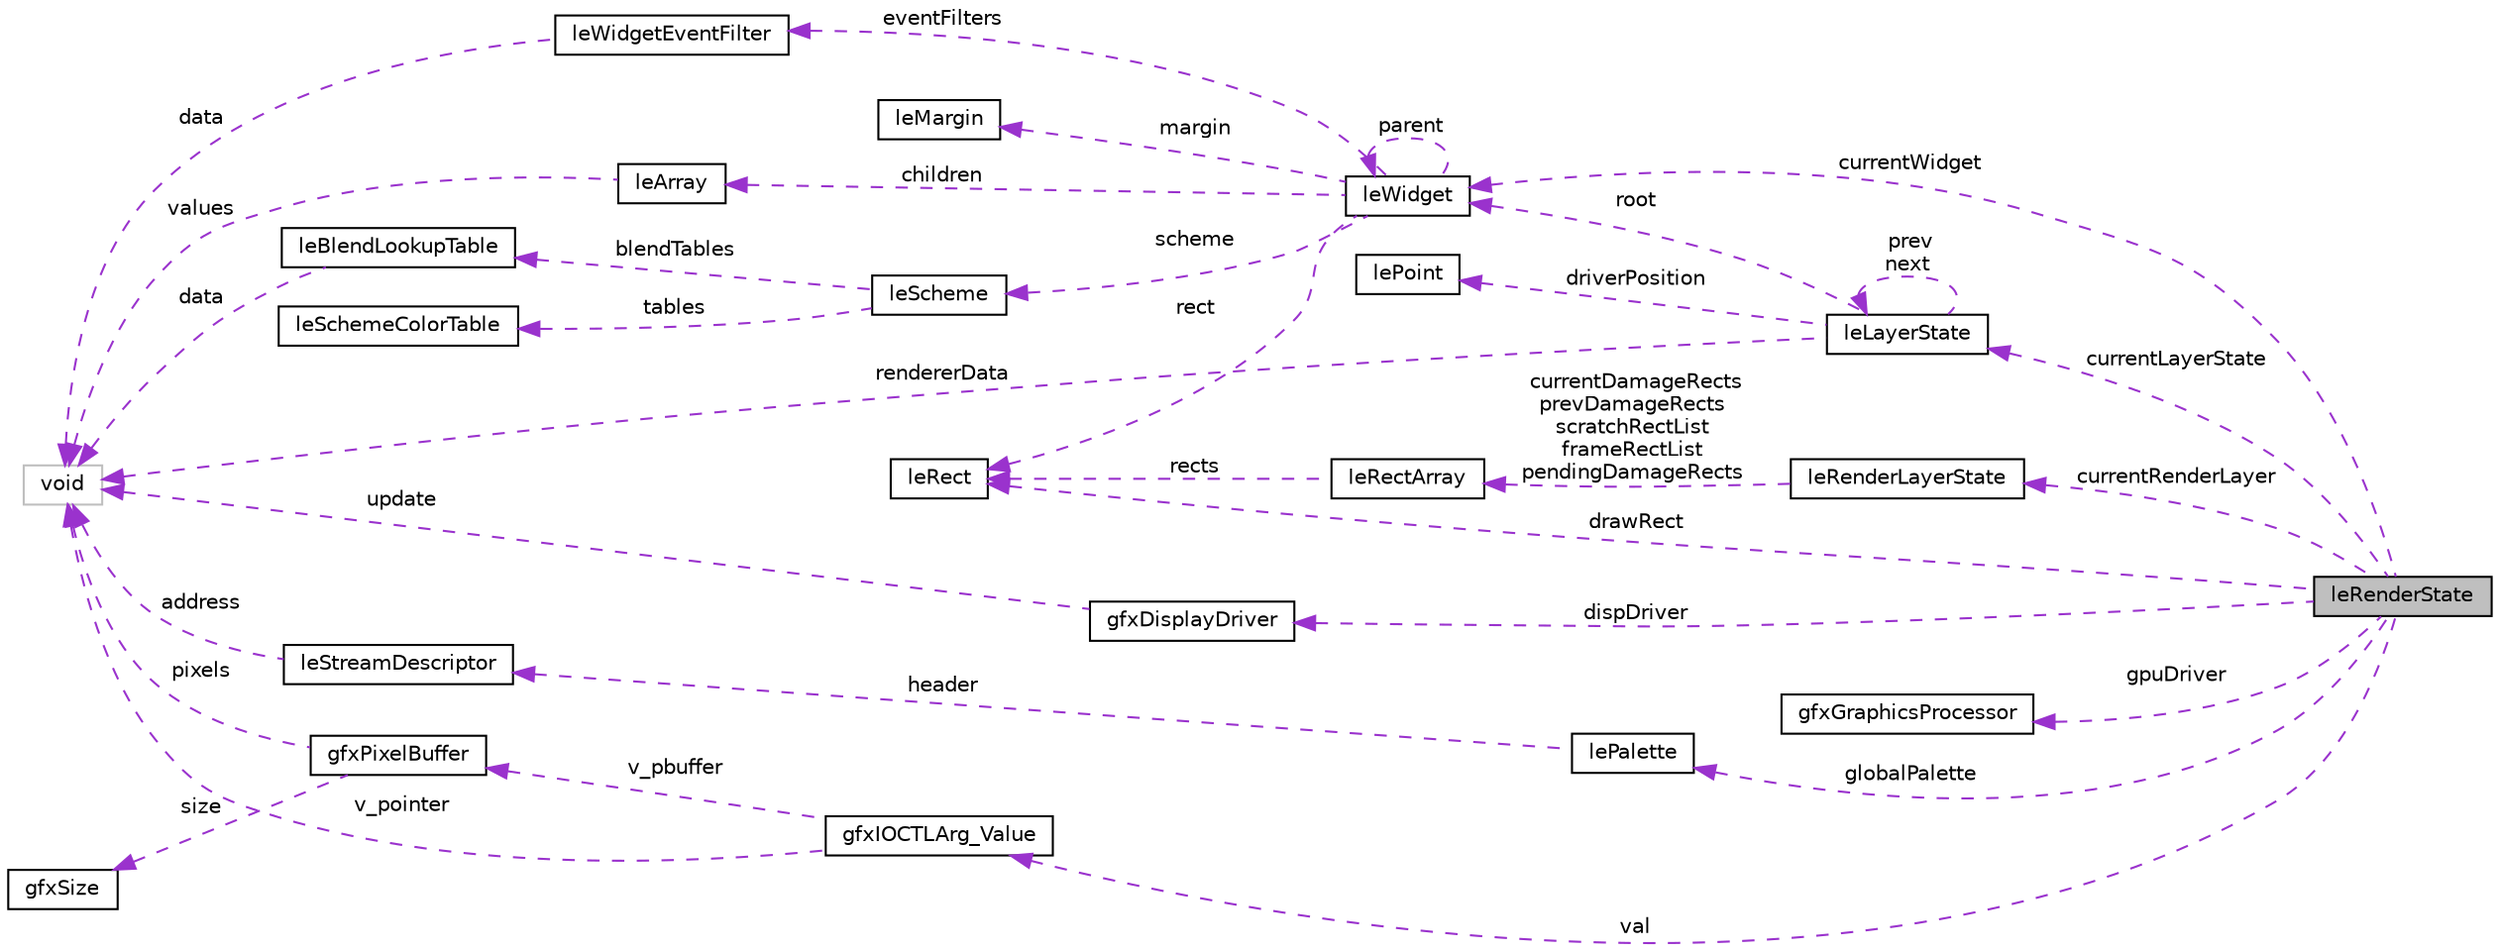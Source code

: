 digraph "leRenderState"
{
 // INTERACTIVE_SVG=YES
  edge [fontname="Helvetica",fontsize="10",labelfontname="Helvetica",labelfontsize="10"];
  node [fontname="Helvetica",fontsize="10",shape=record];
  rankdir="LR";
  Node1 [label="leRenderState",height=0.2,width=0.4,color="black", fillcolor="grey75", style="filled", fontcolor="black"];
  Node2 -> Node1 [dir="back",color="darkorchid3",fontsize="10",style="dashed",label=" currentWidget" ,fontname="Helvetica"];
  Node2 [label="leWidget",height=0.2,width=0.4,color="black", fillcolor="white", style="filled",URL="$structleWidget.html",tooltip="Used to define a widget. "];
  Node3 -> Node2 [dir="back",color="darkorchid3",fontsize="10",style="dashed",label=" margin" ,fontname="Helvetica"];
  Node3 [label="leMargin",height=0.2,width=0.4,color="black", fillcolor="white", style="filled",URL="$structleMargin.html",tooltip="This struct represents the four margin settings for objects. "];
  Node2 -> Node2 [dir="back",color="darkorchid3",fontsize="10",style="dashed",label=" parent" ,fontname="Helvetica"];
  Node4 -> Node2 [dir="back",color="darkorchid3",fontsize="10",style="dashed",label=" children" ,fontname="Helvetica"];
  Node4 [label="leArray",height=0.2,width=0.4,color="black", fillcolor="white", style="filled",URL="$structleArray.html",tooltip="This struct represents a array. "];
  Node5 -> Node4 [dir="back",color="darkorchid3",fontsize="10",style="dashed",label=" values" ,fontname="Helvetica"];
  Node5 [label="void",height=0.2,width=0.4,color="grey75", fillcolor="white", style="filled"];
  Node6 -> Node2 [dir="back",color="darkorchid3",fontsize="10",style="dashed",label=" rect" ,fontname="Helvetica"];
  Node6 [label="leRect",height=0.2,width=0.4,color="black", fillcolor="white", style="filled",URL="$structleRect.html",tooltip="This struct represents a rectangle. "];
  Node7 -> Node2 [dir="back",color="darkorchid3",fontsize="10",style="dashed",label=" scheme" ,fontname="Helvetica"];
  Node7 [label="leScheme",height=0.2,width=0.4,color="black", fillcolor="white", style="filled",URL="$structleScheme.html"];
  Node8 -> Node7 [dir="back",color="darkorchid3",fontsize="10",style="dashed",label=" tables" ,fontname="Helvetica"];
  Node8 [label="leSchemeColorTable",height=0.2,width=0.4,color="black", fillcolor="white", style="filled",URL="$unionleSchemeColorTable.html"];
  Node9 -> Node7 [dir="back",color="darkorchid3",fontsize="10",style="dashed",label=" blendTables" ,fontname="Helvetica"];
  Node9 [label="leBlendLookupTable",height=0.2,width=0.4,color="black", fillcolor="white", style="filled",URL="$structleBlendLookupTable.html",tooltip="This struct represents a blend color lookup table. "];
  Node5 -> Node9 [dir="back",color="darkorchid3",fontsize="10",style="dashed",label=" data" ,fontname="Helvetica"];
  Node10 -> Node2 [dir="back",color="darkorchid3",fontsize="10",style="dashed",label=" eventFilters" ,fontname="Helvetica"];
  Node10 [label="leWidgetEventFilter",height=0.2,width=0.4,color="black", fillcolor="white", style="filled",URL="$structleWidgetEventFilter.html",tooltip="Used to define widget touch event filter. "];
  Node5 -> Node10 [dir="back",color="darkorchid3",fontsize="10",style="dashed",label=" data" ,fontname="Helvetica"];
  Node11 -> Node1 [dir="back",color="darkorchid3",fontsize="10",style="dashed",label=" dispDriver" ,fontname="Helvetica"];
  Node11 [label="gfxDisplayDriver",height=0.2,width=0.4,color="black", fillcolor="white", style="filled",URL="$structgfxDisplayDriver.html",tooltip="This struct represents the display driver interface. "];
  Node5 -> Node11 [dir="back",color="darkorchid3",fontsize="10",style="dashed",label=" update" ,fontname="Helvetica"];
  Node12 -> Node1 [dir="back",color="darkorchid3",fontsize="10",style="dashed",label=" globalPalette" ,fontname="Helvetica"];
  Node12 [label="lePalette",height=0.2,width=0.4,color="black", fillcolor="white", style="filled",URL="$structlePalette.html",tooltip="This struct represents a palette asset. "];
  Node13 -> Node12 [dir="back",color="darkorchid3",fontsize="10",style="dashed",label=" header" ,fontname="Helvetica"];
  Node13 [label="leStreamDescriptor",height=0.2,width=0.4,color="black", fillcolor="white", style="filled",URL="$structleStreamDescriptor.html",tooltip="This struct represents a stream descriptor. "];
  Node5 -> Node13 [dir="back",color="darkorchid3",fontsize="10",style="dashed",label=" address" ,fontname="Helvetica"];
  Node14 -> Node1 [dir="back",color="darkorchid3",fontsize="10",style="dashed",label=" val" ,fontname="Helvetica"];
  Node14 [label="gfxIOCTLArg_Value",height=0.2,width=0.4,color="black", fillcolor="white", style="filled",URL="$structgfxIOCTLArg__Value.html",tooltip="This struct represents a standard IOCTL value argument. "];
  Node15 -> Node14 [dir="back",color="darkorchid3",fontsize="10",style="dashed",label=" v_pbuffer" ,fontname="Helvetica"];
  Node15 [label="gfxPixelBuffer",height=0.2,width=0.4,color="black", fillcolor="white", style="filled",URL="$structgfxPixelBuffer.html",tooltip="This struct represents a pixel buffer. "];
  Node16 -> Node15 [dir="back",color="darkorchid3",fontsize="10",style="dashed",label=" size" ,fontname="Helvetica"];
  Node16 [label="gfxSize",height=0.2,width=0.4,color="black", fillcolor="white", style="filled",URL="$structgfxSize.html",tooltip="This struct represents a size. "];
  Node5 -> Node15 [dir="back",color="darkorchid3",fontsize="10",style="dashed",label=" pixels" ,fontname="Helvetica"];
  Node5 -> Node14 [dir="back",color="darkorchid3",fontsize="10",style="dashed",label=" v_pointer" ,fontname="Helvetica"];
  Node6 -> Node1 [dir="back",color="darkorchid3",fontsize="10",style="dashed",label=" drawRect" ,fontname="Helvetica"];
  Node17 -> Node1 [dir="back",color="darkorchid3",fontsize="10",style="dashed",label=" gpuDriver" ,fontname="Helvetica"];
  Node17 [label="gfxGraphicsProcessor",height=0.2,width=0.4,color="black", fillcolor="white", style="filled",URL="$structgfxGraphicsProcessor.html",tooltip="This struct represents the graphics processor interface. "];
  Node18 -> Node1 [dir="back",color="darkorchid3",fontsize="10",style="dashed",label=" currentRenderLayer" ,fontname="Helvetica"];
  Node18 [label="leRenderLayerState",height=0.2,width=0.4,color="black", fillcolor="white", style="filled",URL="$structleRenderLayerState.html"];
  Node19 -> Node18 [dir="back",color="darkorchid3",fontsize="10",style="dashed",label=" currentDamageRects\nprevDamageRects\nscratchRectList\nframeRectList\npendingDamageRects" ,fontname="Helvetica"];
  Node19 [label="leRectArray",height=0.2,width=0.4,color="black", fillcolor="white", style="filled",URL="$structleRectArray.html",tooltip="This struct represents a rectange array. "];
  Node6 -> Node19 [dir="back",color="darkorchid3",fontsize="10",style="dashed",label=" rects" ,fontname="Helvetica"];
  Node20 -> Node1 [dir="back",color="darkorchid3",fontsize="10",style="dashed",label=" currentLayerState" ,fontname="Helvetica"];
  Node20 [label="leLayerState",height=0.2,width=0.4,color="black", fillcolor="white", style="filled",URL="$structleLayerState.html"];
  Node2 -> Node20 [dir="back",color="darkorchid3",fontsize="10",style="dashed",label=" root" ,fontname="Helvetica"];
  Node5 -> Node20 [dir="back",color="darkorchid3",fontsize="10",style="dashed",label=" rendererData" ,fontname="Helvetica"];
  Node21 -> Node20 [dir="back",color="darkorchid3",fontsize="10",style="dashed",label=" driverPosition" ,fontname="Helvetica"];
  Node21 [label="lePoint",height=0.2,width=0.4,color="black", fillcolor="white", style="filled",URL="$structlePoint.html",tooltip="This structure represents a integer Cartesian point. "];
  Node20 -> Node20 [dir="back",color="darkorchid3",fontsize="10",style="dashed",label=" prev\nnext" ,fontname="Helvetica"];
}
